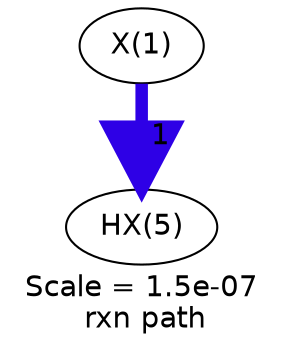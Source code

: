 digraph reaction_paths {
center=1;
s31 -> s32[fontname="Helvetica", style="setlinewidth(6)", arrowsize=3, color="0.7, 1.5, 0.9"
, label=" 1"];
s31 [ fontname="Helvetica", label="X(1)"];
s32 [ fontname="Helvetica", label="HX(5)"];
 label = "Scale = 1.5e-07\l rxn path";
 fontname = "Helvetica";
}
